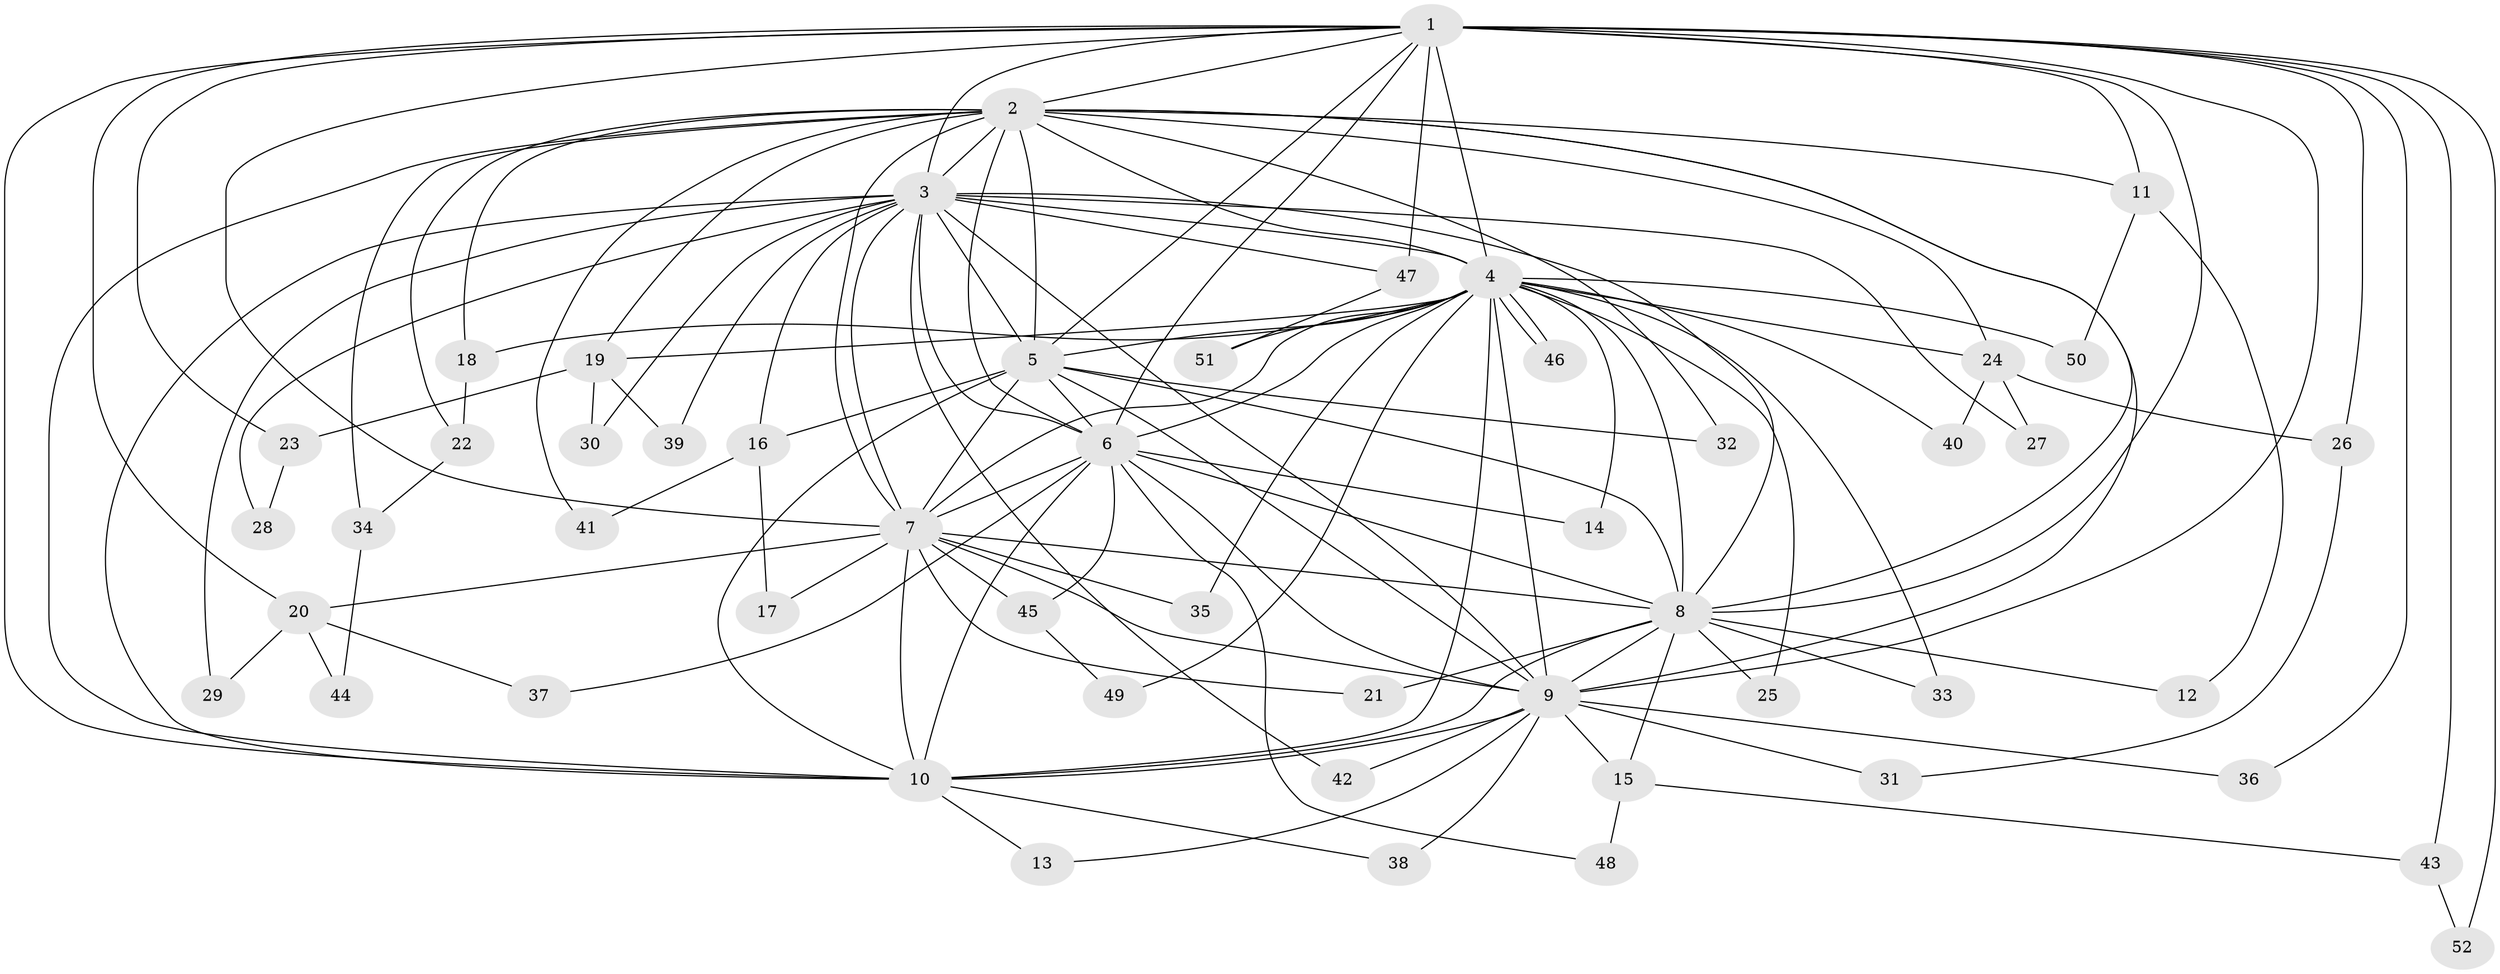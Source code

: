 // Generated by graph-tools (version 1.1) at 2025/49/03/09/25 03:49:36]
// undirected, 52 vertices, 129 edges
graph export_dot {
graph [start="1"]
  node [color=gray90,style=filled];
  1;
  2;
  3;
  4;
  5;
  6;
  7;
  8;
  9;
  10;
  11;
  12;
  13;
  14;
  15;
  16;
  17;
  18;
  19;
  20;
  21;
  22;
  23;
  24;
  25;
  26;
  27;
  28;
  29;
  30;
  31;
  32;
  33;
  34;
  35;
  36;
  37;
  38;
  39;
  40;
  41;
  42;
  43;
  44;
  45;
  46;
  47;
  48;
  49;
  50;
  51;
  52;
  1 -- 2;
  1 -- 3;
  1 -- 4;
  1 -- 5;
  1 -- 6;
  1 -- 7;
  1 -- 8;
  1 -- 9;
  1 -- 10;
  1 -- 11;
  1 -- 20;
  1 -- 23;
  1 -- 26;
  1 -- 36;
  1 -- 43;
  1 -- 47;
  1 -- 52;
  2 -- 3;
  2 -- 4;
  2 -- 5;
  2 -- 6;
  2 -- 7;
  2 -- 8;
  2 -- 9;
  2 -- 10;
  2 -- 11;
  2 -- 18;
  2 -- 19;
  2 -- 22;
  2 -- 24;
  2 -- 32;
  2 -- 34;
  2 -- 41;
  3 -- 4;
  3 -- 5;
  3 -- 6;
  3 -- 7;
  3 -- 8;
  3 -- 9;
  3 -- 10;
  3 -- 16;
  3 -- 27;
  3 -- 28;
  3 -- 29;
  3 -- 30;
  3 -- 39;
  3 -- 42;
  3 -- 47;
  4 -- 5;
  4 -- 6;
  4 -- 7;
  4 -- 8;
  4 -- 9;
  4 -- 10;
  4 -- 14;
  4 -- 18;
  4 -- 19;
  4 -- 24;
  4 -- 25;
  4 -- 33;
  4 -- 35;
  4 -- 40;
  4 -- 46;
  4 -- 46;
  4 -- 49;
  4 -- 50;
  4 -- 51;
  5 -- 6;
  5 -- 7;
  5 -- 8;
  5 -- 9;
  5 -- 10;
  5 -- 16;
  5 -- 32;
  6 -- 7;
  6 -- 8;
  6 -- 9;
  6 -- 10;
  6 -- 14;
  6 -- 37;
  6 -- 45;
  6 -- 48;
  7 -- 8;
  7 -- 9;
  7 -- 10;
  7 -- 17;
  7 -- 20;
  7 -- 21;
  7 -- 35;
  7 -- 45;
  8 -- 9;
  8 -- 10;
  8 -- 12;
  8 -- 15;
  8 -- 21;
  8 -- 25;
  8 -- 33;
  9 -- 10;
  9 -- 13;
  9 -- 15;
  9 -- 31;
  9 -- 36;
  9 -- 38;
  9 -- 42;
  10 -- 13;
  10 -- 38;
  11 -- 12;
  11 -- 50;
  15 -- 43;
  15 -- 48;
  16 -- 17;
  16 -- 41;
  18 -- 22;
  19 -- 23;
  19 -- 30;
  19 -- 39;
  20 -- 29;
  20 -- 37;
  20 -- 44;
  22 -- 34;
  23 -- 28;
  24 -- 26;
  24 -- 27;
  24 -- 40;
  26 -- 31;
  34 -- 44;
  43 -- 52;
  45 -- 49;
  47 -- 51;
}
